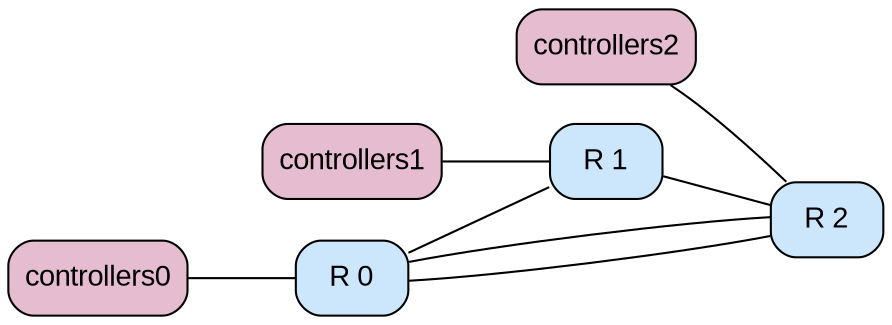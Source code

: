 graph G {
rankdir=LR;
"system.caches.network.routers0" [color="#000000", fillcolor="#cce6fc", fontcolor="#000000", fontname=Arial, fontsize=14, label="R 0", shape=Mrecord, style="rounded, filled"];
"system.caches.network.routers1" [color="#000000", fillcolor="#cce6fc", fontcolor="#000000", fontname=Arial, fontsize=14, label="R 1", shape=Mrecord, style="rounded, filled"];
"system.caches.network.routers2" [color="#000000", fillcolor="#cce6fc", fontcolor="#000000", fontname=Arial, fontsize=14, label="R 2", shape=Mrecord, style="rounded, filled"];
"system.caches.network.routers0" -- "system.caches.network.routers1";
"system.caches.network.routers0" -- "system.caches.network.routers2";
"system.caches.network.routers1" -- "system.caches.network.routers2";
"system.caches.network.routers2" -- "system.caches.network.routers0";
"system.caches.controllers0" [color="#000000", fillcolor="#e5bcd0", fontcolor="#000000", fontname=Arial, fontsize=14, label=controllers0, shape=Mrecord, style="rounded, filled"];
"system.caches.controllers0" -- "system.caches.network.routers0";
"system.caches.controllers1" [color="#000000", fillcolor="#e5bcd0", fontcolor="#000000", fontname=Arial, fontsize=14, label=controllers1, shape=Mrecord, style="rounded, filled"];
"system.caches.controllers1" -- "system.caches.network.routers1";
"system.caches.controllers2" [color="#000000", fillcolor="#e5bcd0", fontcolor="#000000", fontname=Arial, fontsize=14, label=controllers2, shape=Mrecord, style="rounded, filled"];
"system.caches.controllers2" -- "system.caches.network.routers2";
}
